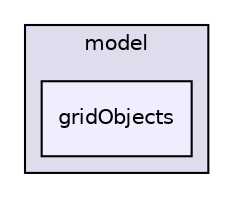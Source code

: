 digraph "RAPSim/src/sgs/model/gridObjects" {
  compound=true
  node [ fontsize="10", fontname="Helvetica"];
  edge [ labelfontsize="10", labelfontname="Helvetica"];
  subgraph clusterdir_2f0bce582130e3664de0c2ab4aa656eb {
    graph [ bgcolor="#ddddee", pencolor="black", label="model" fontname="Helvetica", fontsize="10", URL="dir_2f0bce582130e3664de0c2ab4aa656eb.html"]
  dir_2330b398352ac95b3de030165ab5d101 [shape=box, label="gridObjects", style="filled", fillcolor="#eeeeff", pencolor="black", URL="dir_2330b398352ac95b3de030165ab5d101.html"];
  }
}
